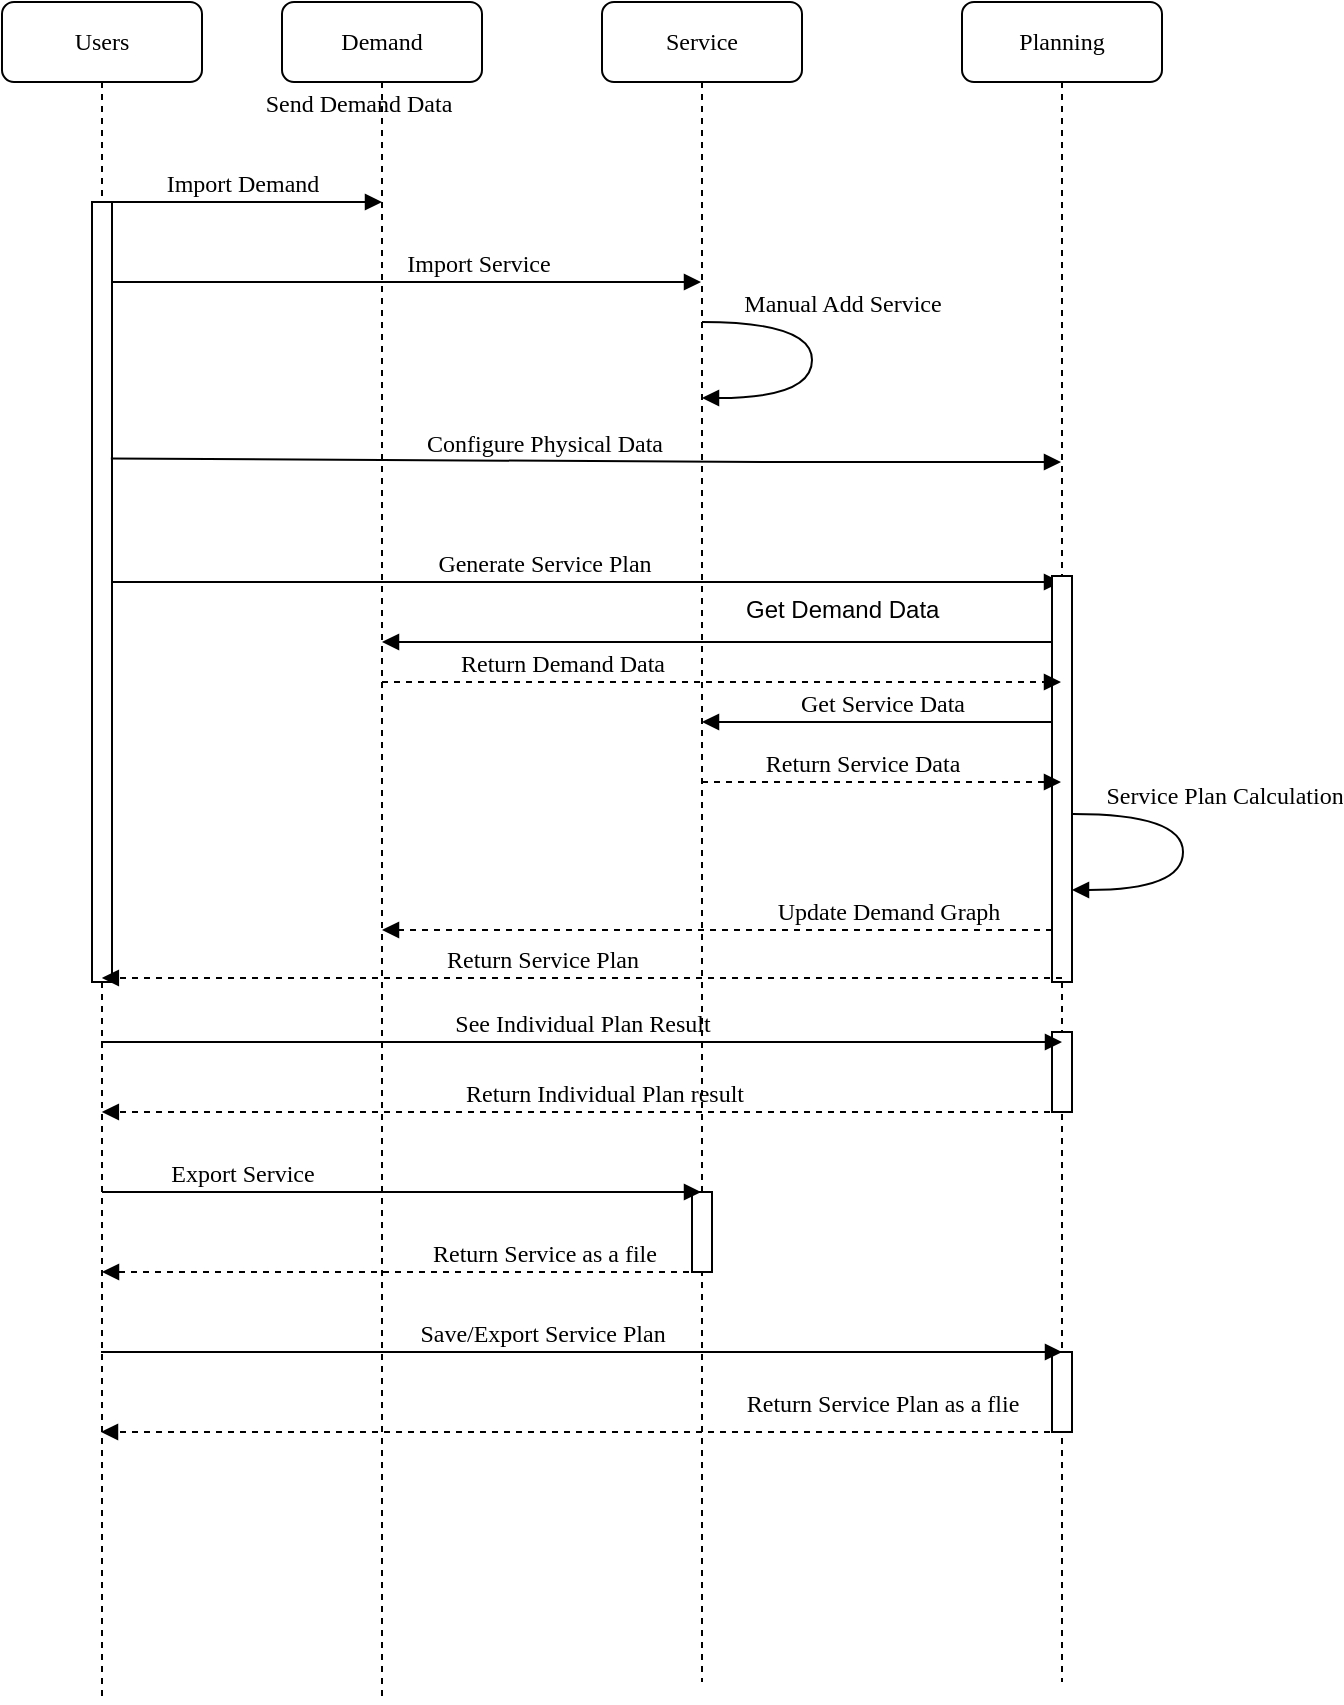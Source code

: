 <mxfile version="10.6.7" type="github"><diagram name="Page-1" id="13e1069c-82ec-6db2-03f1-153e76fe0fe0"><mxGraphModel dx="797" dy="409" grid="1" gridSize="10" guides="1" tooltips="1" connect="1" arrows="1" fold="1" page="1" pageScale="1" pageWidth="1100" pageHeight="850" background="#ffffff" math="0" shadow="0"><root><mxCell id="0"/><mxCell id="1" parent="0"/><mxCell id="A2zP2JJgKgRDqSaXDk8B-1" value="Import Service" style="html=1;verticalAlign=bottom;endArrow=block;labelBackgroundColor=none;fontFamily=Verdana;fontSize=12;edgeStyle=elbowEdgeStyle;elbow=vertical;" parent="1" target="7baba1c4bc27f4b0-3" edge="1"><mxGeometry x="0.254" relative="1" as="geometry"><mxPoint x="151" y="220" as="sourcePoint"/><mxPoint x="445.5" y="220" as="targetPoint"/><mxPoint as="offset"/></mxGeometry></mxCell><mxCell id="A2zP2JJgKgRDqSaXDk8B-9" value="Generate Service Plan" style="html=1;verticalAlign=bottom;endArrow=block;labelBackgroundColor=none;fontFamily=Verdana;fontSize=12;" parent="1" source="7baba1c4bc27f4b0-8" target="7baba1c4bc27f4b0-4" edge="1"><mxGeometry x="0.169" y="-60" relative="1" as="geometry"><mxPoint x="156" y="352" as="sourcePoint"/><mxPoint x="590" y="429" as="targetPoint"/><Array as="points"><mxPoint x="430" y="370"/></Array><mxPoint x="-60" y="-60" as="offset"/></mxGeometry></mxCell><mxCell id="7baba1c4bc27f4b0-2" value="Demand" style="shape=umlLifeline;perimeter=lifelinePerimeter;whiteSpace=wrap;html=1;container=1;collapsible=0;recursiveResize=0;outlineConnect=0;rounded=1;shadow=0;comic=0;labelBackgroundColor=none;strokeColor=#000000;strokeWidth=1;fillColor=#FFFFFF;fontFamily=Verdana;fontSize=12;fontColor=#000000;align=center;" parent="1" vertex="1"><mxGeometry x="240" y="80" width="100" height="850" as="geometry"/></mxCell><mxCell id="7baba1c4bc27f4b0-3" value="Service" style="shape=umlLifeline;perimeter=lifelinePerimeter;whiteSpace=wrap;html=1;container=1;collapsible=0;recursiveResize=0;outlineConnect=0;rounded=1;shadow=0;comic=0;labelBackgroundColor=none;strokeColor=#000000;strokeWidth=1;fillColor=#FFFFFF;fontFamily=Verdana;fontSize=12;fontColor=#000000;align=center;" parent="1" vertex="1"><mxGeometry x="400" y="80" width="100" height="840" as="geometry"/></mxCell><mxCell id="7baba1c4bc27f4b0-4" value="Planning" style="shape=umlLifeline;perimeter=lifelinePerimeter;whiteSpace=wrap;html=1;container=1;collapsible=0;recursiveResize=0;outlineConnect=0;rounded=1;shadow=0;comic=0;labelBackgroundColor=none;strokeColor=#000000;strokeWidth=1;fillColor=#FFFFFF;fontFamily=Verdana;fontSize=12;fontColor=#000000;align=center;" parent="1" vertex="1"><mxGeometry x="580" y="80" width="100" height="840" as="geometry"/></mxCell><mxCell id="A2zP2JJgKgRDqSaXDk8B-7" value="" style="html=1;points=[];perimeter=orthogonalPerimeter;rounded=0;shadow=0;comic=0;labelBackgroundColor=none;strokeColor=#000000;strokeWidth=1;fillColor=#FFFFFF;fontFamily=Verdana;fontSize=12;fontColor=#000000;align=center;" parent="7baba1c4bc27f4b0-4" vertex="1"><mxGeometry x="45" y="287" width="10" height="203" as="geometry"/></mxCell><mxCell id="A2zP2JJgKgRDqSaXDk8B-15" value="" style="html=1;points=[];perimeter=orthogonalPerimeter;rounded=0;shadow=0;comic=0;labelBackgroundColor=none;strokeColor=#000000;strokeWidth=1;fillColor=#FFFFFF;fontFamily=Verdana;fontSize=12;fontColor=#000000;align=center;" parent="7baba1c4bc27f4b0-4" vertex="1"><mxGeometry x="45" y="515" width="10" height="40" as="geometry"/></mxCell><mxCell id="A2zP2JJgKgRDqSaXDk8B-23" value="" style="html=1;points=[];perimeter=orthogonalPerimeter;rounded=0;shadow=0;comic=0;labelBackgroundColor=none;strokeColor=#000000;strokeWidth=1;fillColor=#FFFFFF;fontFamily=Verdana;fontSize=12;fontColor=#000000;align=center;" parent="7baba1c4bc27f4b0-4" vertex="1"><mxGeometry x="45" y="675" width="10" height="40" as="geometry"/></mxCell><mxCell id="7baba1c4bc27f4b0-8" value="Users" style="shape=umlLifeline;perimeter=lifelinePerimeter;whiteSpace=wrap;html=1;container=1;collapsible=0;recursiveResize=0;outlineConnect=0;rounded=1;shadow=0;comic=0;labelBackgroundColor=none;strokeColor=#000000;strokeWidth=1;fillColor=#FFFFFF;fontFamily=Verdana;fontSize=12;fontColor=#000000;align=center;" parent="1" vertex="1"><mxGeometry x="100" y="80" width="100" height="850" as="geometry"/></mxCell><mxCell id="k21ctXQsDBUnI9uljcQU-13" value="" style="html=1;points=[];perimeter=orthogonalPerimeter;rounded=0;shadow=0;comic=0;labelBackgroundColor=none;strokeColor=#000000;strokeWidth=1;fillColor=#FFFFFF;fontFamily=Verdana;fontSize=12;fontColor=#000000;align=center;" vertex="1" parent="7baba1c4bc27f4b0-8"><mxGeometry x="45" y="100" width="10" height="390" as="geometry"/></mxCell><mxCell id="7baba1c4bc27f4b0-17" value="Return Service Data" style="html=1;verticalAlign=bottom;endArrow=block;labelBackgroundColor=none;fontFamily=Verdana;fontSize=12;edgeStyle=elbowEdgeStyle;elbow=vertical;dashed=1;" parent="1" target="7baba1c4bc27f4b0-4" edge="1"><mxGeometry x="-0.109" relative="1" as="geometry"><mxPoint x="450" y="470" as="sourcePoint"/><Array as="points"><mxPoint x="530" y="470"/><mxPoint x="510" y="510"/><mxPoint x="490" y="435"/><mxPoint x="470" y="420"/><mxPoint x="480" y="430"/><mxPoint x="480" y="420"/><mxPoint x="480" y="435"/><mxPoint x="550" y="430"/><mxPoint x="520" y="500"/><mxPoint x="550" y="320"/><mxPoint x="460" y="240"/></Array><mxPoint x="585" y="320" as="targetPoint"/><mxPoint as="offset"/></mxGeometry></mxCell><mxCell id="7baba1c4bc27f4b0-23" value="Configure Physical Data" style="html=1;verticalAlign=bottom;endArrow=block;labelBackgroundColor=none;fontFamily=Verdana;fontSize=12;exitX=0.943;exitY=0.329;exitDx=0;exitDy=0;exitPerimeter=0;" parent="1" source="k21ctXQsDBUnI9uljcQU-13" target="7baba1c4bc27f4b0-4" edge="1"><mxGeometry x="0.418" y="-120" relative="1" as="geometry"><mxPoint x="160" y="310" as="sourcePoint"/><mxPoint x="585" y="440" as="targetPoint"/><Array as="points"><mxPoint x="490" y="310"/></Array><mxPoint x="-120" y="-120" as="offset"/></mxGeometry></mxCell><mxCell id="7baba1c4bc27f4b0-11" value="Import Demand" style="html=1;verticalAlign=bottom;endArrow=block;labelBackgroundColor=none;fontFamily=Verdana;fontSize=12;edgeStyle=elbowEdgeStyle;elbow=vertical;" parent="1" edge="1"><mxGeometry relative="1" as="geometry"><mxPoint x="150" y="180" as="sourcePoint"/><mxPoint x="290" y="180" as="targetPoint"/></mxGeometry></mxCell><mxCell id="A2zP2JJgKgRDqSaXDk8B-3" value="Manual Add Service" style="html=1;verticalAlign=bottom;endArrow=block;labelBackgroundColor=none;fontFamily=Verdana;fontSize=12;elbow=vertical;edgeStyle=orthogonalEdgeStyle;curved=1;exitX=1.038;exitY=0.345;exitPerimeter=0;" parent="1" target="7baba1c4bc27f4b0-3" edge="1"><mxGeometry x="-0.259" y="15" relative="1" as="geometry"><mxPoint x="450" y="240" as="sourcePoint"/><mxPoint x="455" y="278" as="targetPoint"/><Array as="points"><mxPoint x="505" y="240"/><mxPoint x="505" y="278"/></Array><mxPoint as="offset"/></mxGeometry></mxCell><mxCell id="A2zP2JJgKgRDqSaXDk8B-4" value="Return Demand Data" style="html=1;verticalAlign=bottom;endArrow=block;labelBackgroundColor=none;fontFamily=Verdana;fontSize=12;edgeStyle=elbowEdgeStyle;elbow=vertical;dashed=1;" parent="1" target="7baba1c4bc27f4b0-4" edge="1"><mxGeometry x="0.296" y="-130" relative="1" as="geometry"><mxPoint x="290" y="420" as="sourcePoint"/><mxPoint x="585" y="360" as="targetPoint"/><Array as="points"><mxPoint x="480" y="420"/><mxPoint x="510" y="390"/><mxPoint x="310" y="470"/><mxPoint x="500" y="360"/></Array><mxPoint x="-130" y="-130" as="offset"/></mxGeometry></mxCell><mxCell id="A2zP2JJgKgRDqSaXDk8B-13" value="See Individual Plan Result" style="html=1;verticalAlign=bottom;endArrow=block;labelBackgroundColor=none;fontFamily=Verdana;fontSize=12;edgeStyle=elbowEdgeStyle;elbow=vertical;" parent="1" edge="1"><mxGeometry relative="1" as="geometry"><mxPoint x="149.5" y="600" as="sourcePoint"/><mxPoint x="630" y="600" as="targetPoint"/><Array as="points"><mxPoint x="530" y="600"/></Array></mxGeometry></mxCell><mxCell id="A2zP2JJgKgRDqSaXDk8B-14" value="Return Individual Plan result" style="html=1;verticalAlign=bottom;endArrow=block;labelBackgroundColor=none;fontFamily=Verdana;fontSize=12;edgeStyle=elbowEdgeStyle;elbow=vertical;dashed=1;" parent="1" edge="1"><mxGeometry x="-0.043" relative="1" as="geometry"><mxPoint x="630" y="635" as="sourcePoint"/><mxPoint x="149.929" y="635" as="targetPoint"/><mxPoint as="offset"/><Array as="points"><mxPoint x="230" y="635"/><mxPoint x="410.5" y="625"/><mxPoint x="410.5" y="755"/><mxPoint x="420.5" y="715"/></Array></mxGeometry></mxCell><mxCell id="A2zP2JJgKgRDqSaXDk8B-17" value="Return Service as a file" style="html=1;verticalAlign=bottom;endArrow=block;labelBackgroundColor=none;fontFamily=Verdana;fontSize=12;edgeStyle=elbowEdgeStyle;elbow=vertical;dashed=1;" parent="1" edge="1"><mxGeometry y="-70" relative="1" as="geometry"><mxPoint x="449.5" y="715" as="sourcePoint"/><mxPoint x="150" y="715" as="targetPoint"/><mxPoint x="71" y="70" as="offset"/></mxGeometry></mxCell><mxCell id="A2zP2JJgKgRDqSaXDk8B-18" value="Update Demand Graph" style="html=1;verticalAlign=bottom;endArrow=block;labelBackgroundColor=none;fontFamily=Verdana;fontSize=12;edgeStyle=elbowEdgeStyle;elbow=vertical;dashed=1;" parent="1" edge="1" target="7baba1c4bc27f4b0-2"><mxGeometry y="-85" relative="1" as="geometry"><mxPoint x="625" y="544" as="sourcePoint"/><mxPoint x="295" y="544" as="targetPoint"/><mxPoint x="85" y="85" as="offset"/></mxGeometry></mxCell><mxCell id="A2zP2JJgKgRDqSaXDk8B-19" value="Save/Export Service Plan" style="html=1;verticalAlign=bottom;endArrow=block;labelBackgroundColor=none;fontFamily=Verdana;fontSize=12;edgeStyle=elbowEdgeStyle;elbow=vertical;" parent="1" edge="1"><mxGeometry x="0.584" y="-160" relative="1" as="geometry"><mxPoint x="149.5" y="755" as="sourcePoint"/><mxPoint x="630" y="755" as="targetPoint"/><Array as="points"><mxPoint x="530" y="755"/></Array><mxPoint x="-160" y="-160" as="offset"/></mxGeometry></mxCell><mxCell id="A2zP2JJgKgRDqSaXDk8B-20" value="Service Plan Calculation" style="html=1;verticalAlign=bottom;endArrow=block;labelBackgroundColor=none;fontFamily=Verdana;fontSize=12;elbow=vertical;edgeStyle=orthogonalEdgeStyle;curved=1;exitX=1.038;exitY=0.345;exitPerimeter=0;" parent="1" edge="1"><mxGeometry x="-0.257" y="20" relative="1" as="geometry"><mxPoint x="635.5" y="486" as="sourcePoint"/><mxPoint x="635" y="524" as="targetPoint"/><Array as="points"><mxPoint x="690.5" y="486"/><mxPoint x="690.5" y="524"/></Array><mxPoint as="offset"/></mxGeometry></mxCell><mxCell id="A2zP2JJgKgRDqSaXDk8B-21" value="" style="html=1;points=[];perimeter=orthogonalPerimeter;rounded=0;shadow=0;comic=0;labelBackgroundColor=none;strokeColor=#000000;strokeWidth=1;fillColor=#FFFFFF;fontFamily=Verdana;fontSize=12;fontColor=#000000;align=center;" parent="1" vertex="1"><mxGeometry x="445" y="675" width="10" height="40" as="geometry"/></mxCell><mxCell id="A2zP2JJgKgRDqSaXDk8B-16" value="Export Service" style="html=1;verticalAlign=bottom;endArrow=block;labelBackgroundColor=none;fontFamily=Verdana;fontSize=12;edgeStyle=elbowEdgeStyle;elbow=vertical;" parent="1" edge="1"><mxGeometry x="-0.165" y="-55" relative="1" as="geometry"><mxPoint x="150" y="675" as="sourcePoint"/><mxPoint x="449.5" y="674.857" as="targetPoint"/><mxPoint x="-55" y="-55" as="offset"/></mxGeometry></mxCell><mxCell id="A2zP2JJgKgRDqSaXDk8B-22" value="Return Service Plan as a flie" style="html=1;verticalAlign=bottom;endArrow=block;labelBackgroundColor=none;fontFamily=Verdana;fontSize=12;edgeStyle=elbowEdgeStyle;elbow=vertical;dashed=1;" parent="1" edge="1"><mxGeometry x="-0.584" y="-11" relative="1" as="geometry"><mxPoint x="630" y="795" as="sourcePoint"/><mxPoint x="149.5" y="795" as="targetPoint"/><Array as="points"><mxPoint x="530" y="795"/></Array><mxPoint x="10" y="6" as="offset"/></mxGeometry></mxCell><mxCell id="k21ctXQsDBUnI9uljcQU-6" value="Get Service Data" style="html=1;verticalAlign=bottom;endArrow=block;labelBackgroundColor=none;fontFamily=Verdana;fontSize=12;edgeStyle=elbowEdgeStyle;elbow=vertical;" edge="1" parent="1" source="A2zP2JJgKgRDqSaXDk8B-7"><mxGeometry x="-0.029" relative="1" as="geometry"><mxPoint x="679.5" y="520" as="sourcePoint"/><Array as="points"><mxPoint x="480" y="440"/><mxPoint x="540" y="490"/><mxPoint x="600" y="330"/><mxPoint x="570" y="510"/><mxPoint x="600" y="440"/><mxPoint x="530" y="445"/><mxPoint x="530" y="430"/><mxPoint x="530" y="440"/><mxPoint x="520" y="430"/><mxPoint x="540" y="445"/><mxPoint x="560" y="520"/></Array><mxPoint x="450" y="440" as="targetPoint"/><mxPoint as="offset"/></mxGeometry></mxCell><mxCell id="k21ctXQsDBUnI9uljcQU-8" value="Send Demand Data" style="html=1;verticalAlign=bottom;endArrow=block;labelBackgroundColor=none;fontFamily=Verdana;fontSize=12;edgeStyle=elbowEdgeStyle;elbow=vertical;" edge="1" parent="1" source="A2zP2JJgKgRDqSaXDk8B-7" target="7baba1c4bc27f4b0-2"><mxGeometry x="0.296" y="-130" relative="1" as="geometry"><mxPoint x="639.5" y="430" as="sourcePoint"/><mxPoint x="300" y="430" as="targetPoint"/><Array as="points"><mxPoint x="410" y="400"/><mxPoint x="510" y="390"/><mxPoint x="320" y="500"/><mxPoint x="520" y="420"/><mxPoint x="490" y="430"/></Array><mxPoint x="-130" y="-130" as="offset"/></mxGeometry></mxCell><mxCell id="k21ctXQsDBUnI9uljcQU-11" value="Get Demand Data" style="text;html=1;" vertex="1" parent="1"><mxGeometry x="470" y="370" width="140" height="30" as="geometry"/></mxCell><mxCell id="k21ctXQsDBUnI9uljcQU-5" value="Return Service Plan" style="html=1;verticalAlign=bottom;endArrow=block;labelBackgroundColor=none;fontFamily=Verdana;fontSize=12;edgeStyle=elbowEdgeStyle;elbow=vertical;dashed=1;" edge="1" parent="1"><mxGeometry x="0.083" relative="1" as="geometry"><mxPoint x="630" y="568" as="sourcePoint"/><mxPoint x="149.929" y="567.857" as="targetPoint"/><mxPoint as="offset"/></mxGeometry></mxCell></root></mxGraphModel></diagram></mxfile>